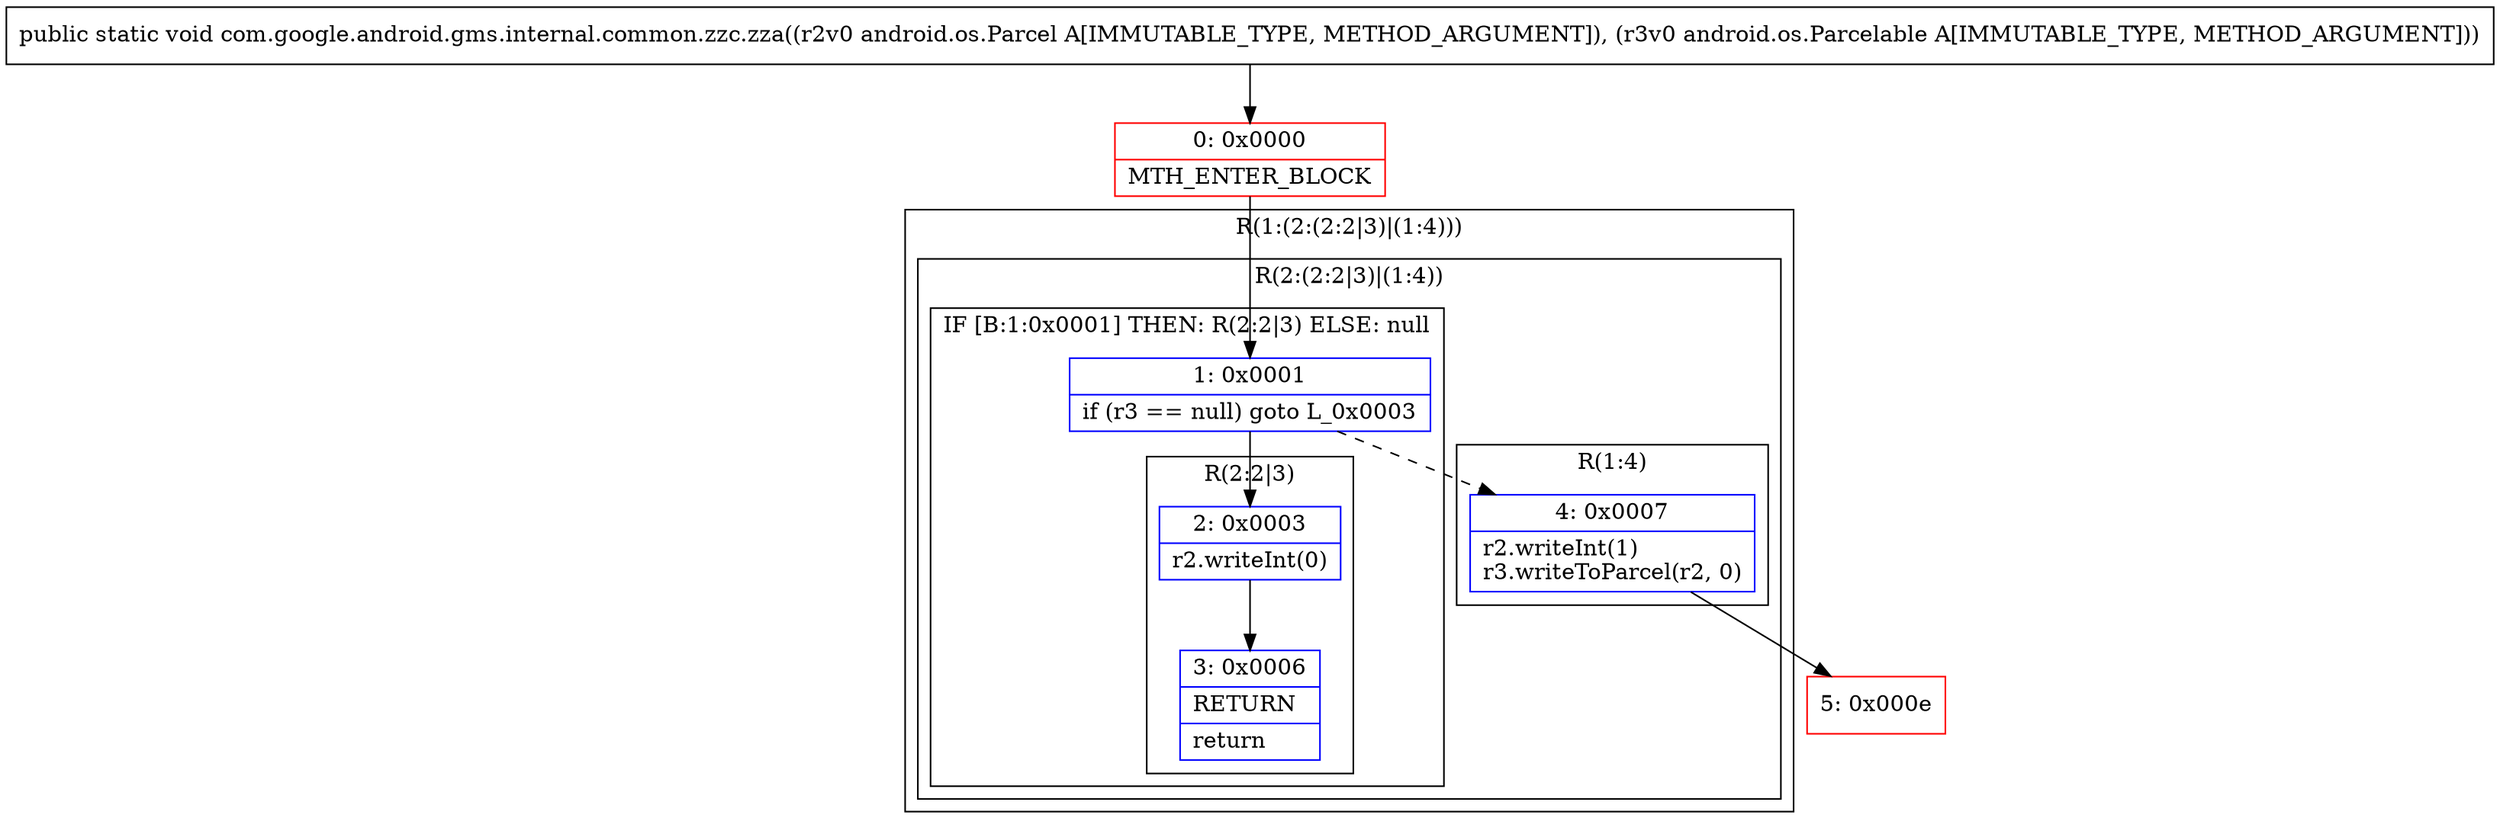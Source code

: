 digraph "CFG forcom.google.android.gms.internal.common.zzc.zza(Landroid\/os\/Parcel;Landroid\/os\/Parcelable;)V" {
subgraph cluster_Region_1312377556 {
label = "R(1:(2:(2:2|3)|(1:4)))";
node [shape=record,color=blue];
subgraph cluster_Region_2053745971 {
label = "R(2:(2:2|3)|(1:4))";
node [shape=record,color=blue];
subgraph cluster_IfRegion_370587854 {
label = "IF [B:1:0x0001] THEN: R(2:2|3) ELSE: null";
node [shape=record,color=blue];
Node_1 [shape=record,label="{1\:\ 0x0001|if (r3 == null) goto L_0x0003\l}"];
subgraph cluster_Region_489278342 {
label = "R(2:2|3)";
node [shape=record,color=blue];
Node_2 [shape=record,label="{2\:\ 0x0003|r2.writeInt(0)\l}"];
Node_3 [shape=record,label="{3\:\ 0x0006|RETURN\l|return\l}"];
}
}
subgraph cluster_Region_432164125 {
label = "R(1:4)";
node [shape=record,color=blue];
Node_4 [shape=record,label="{4\:\ 0x0007|r2.writeInt(1)\lr3.writeToParcel(r2, 0)\l}"];
}
}
}
Node_0 [shape=record,color=red,label="{0\:\ 0x0000|MTH_ENTER_BLOCK\l}"];
Node_5 [shape=record,color=red,label="{5\:\ 0x000e}"];
MethodNode[shape=record,label="{public static void com.google.android.gms.internal.common.zzc.zza((r2v0 android.os.Parcel A[IMMUTABLE_TYPE, METHOD_ARGUMENT]), (r3v0 android.os.Parcelable A[IMMUTABLE_TYPE, METHOD_ARGUMENT])) }"];
MethodNode -> Node_0;
Node_1 -> Node_2;
Node_1 -> Node_4[style=dashed];
Node_2 -> Node_3;
Node_4 -> Node_5;
Node_0 -> Node_1;
}

